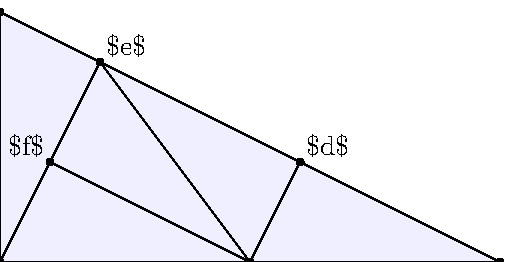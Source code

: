 \documentclass[margin=1mm]{standalone}
\usepackage{luamplib}
\begin{document}
\mplibtextextlabel{enable}
\begin{mplibcode}
beginfig(1);
pair a, b, c, d, e, f, g; 
a = origin; b = 180 right; c = 90 up;
d = 2/5[b, c]; e = 4/5[b,c]; f = 1/2[e, a]; g = 1/2[a, b];

fill a--b--c--cycle withcolor 15/16[blue, white];
draw a--b--c--a--e--g--f; draw g--d;
dotlabel.llft("$a$", a);
dotlabel.lrt ("$b$", b);
dotlabel.ulft("$c$", c);
dotlabel.urt ("$d$", d);
dotlabel.urt ("$e$", e);
dotlabel.ulft("$f$", f);
dotlabel.bot ("$g$", g);
endfig;
\end{mplibcode}
\end{document}
